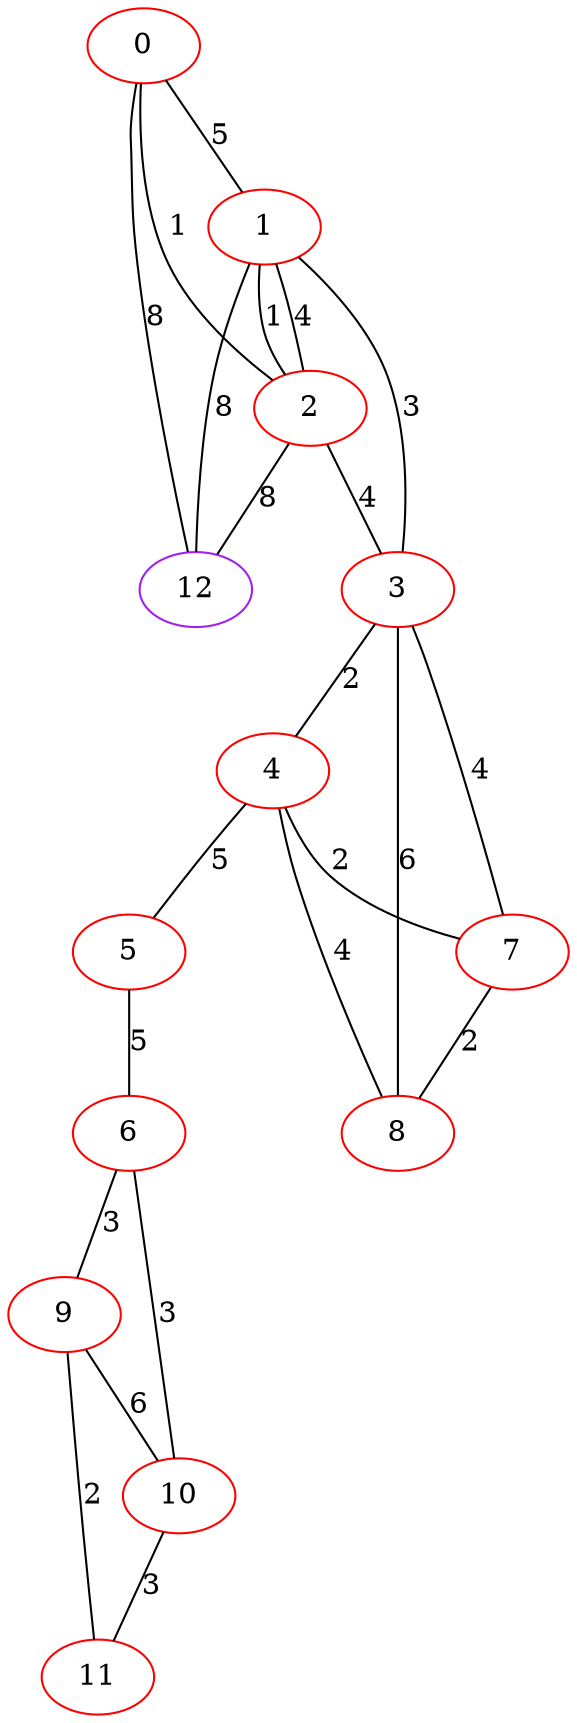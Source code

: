 graph "" {
0 [color=red, weight=1];
1 [color=red, weight=1];
2 [color=red, weight=1];
3 [color=red, weight=1];
4 [color=red, weight=1];
5 [color=red, weight=1];
6 [color=red, weight=1];
7 [color=red, weight=1];
8 [color=red, weight=1];
9 [color=red, weight=1];
10 [color=red, weight=1];
11 [color=red, weight=1];
12 [color=purple, weight=4];
0 -- 1  [key=0, label=5];
0 -- 2  [key=0, label=1];
0 -- 12  [key=0, label=8];
1 -- 2  [key=0, label=4];
1 -- 2  [key=1, label=1];
1 -- 3  [key=0, label=3];
1 -- 12  [key=0, label=8];
2 -- 3  [key=0, label=4];
2 -- 12  [key=0, label=8];
3 -- 8  [key=0, label=6];
3 -- 4  [key=0, label=2];
3 -- 7  [key=0, label=4];
4 -- 8  [key=0, label=4];
4 -- 5  [key=0, label=5];
4 -- 7  [key=0, label=2];
5 -- 6  [key=0, label=5];
6 -- 9  [key=0, label=3];
6 -- 10  [key=0, label=3];
7 -- 8  [key=0, label=2];
9 -- 10  [key=0, label=6];
9 -- 11  [key=0, label=2];
10 -- 11  [key=0, label=3];
}
